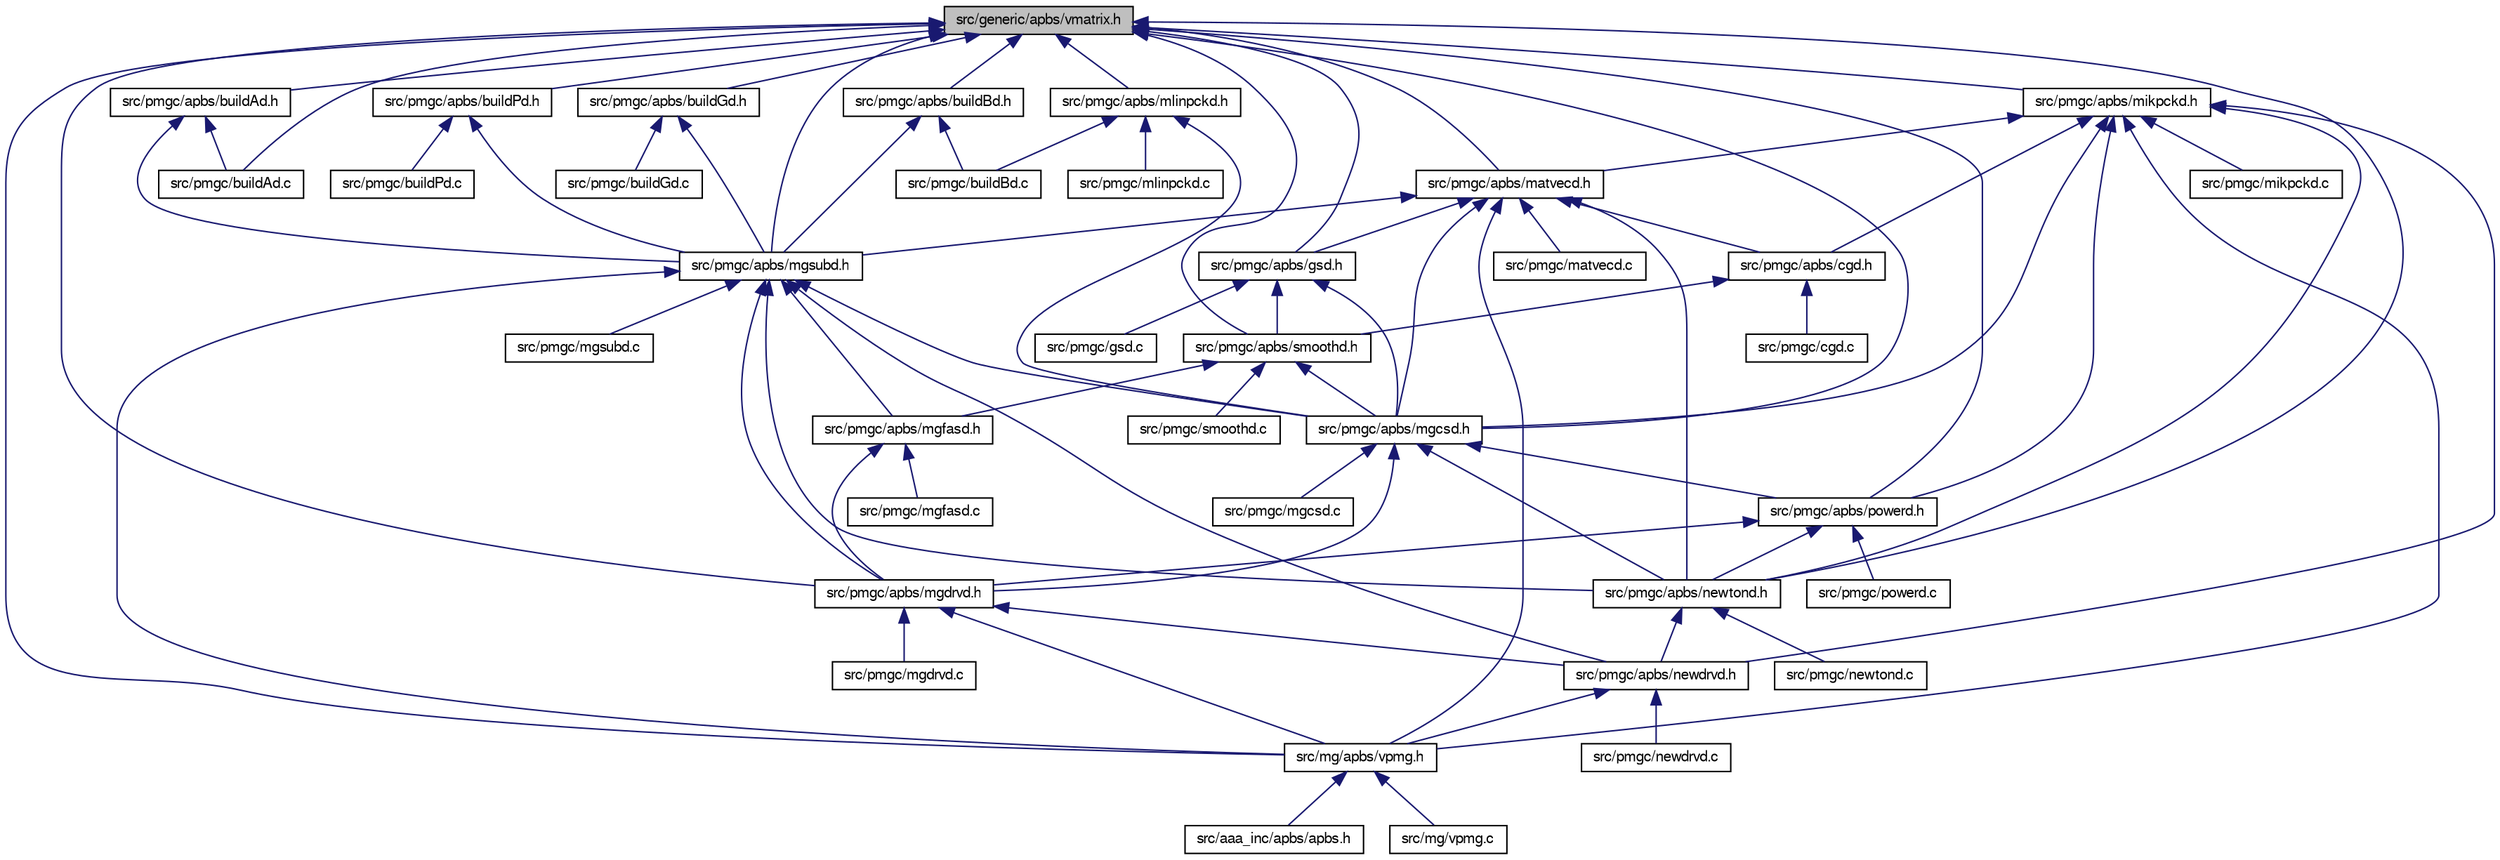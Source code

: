 digraph "src/generic/apbs/vmatrix.h"
{
  edge [fontname="FreeSans",fontsize="10",labelfontname="FreeSans",labelfontsize="10"];
  node [fontname="FreeSans",fontsize="10",shape=record];
  Node1 [label="src/generic/apbs/vmatrix.h",height=0.2,width=0.4,color="black", fillcolor="grey75", style="filled" fontcolor="black"];
  Node1 -> Node2 [dir="back",color="midnightblue",fontsize="10",style="solid",fontname="FreeSans"];
  Node2 [label="src/mg/apbs/vpmg.h",height=0.2,width=0.4,color="black", fillcolor="white", style="filled",URL="$vpmg_8h.html",tooltip="Contains declarations for class Vpmg."];
  Node2 -> Node3 [dir="back",color="midnightblue",fontsize="10",style="solid",fontname="FreeSans"];
  Node3 [label="src/aaa_inc/apbs/apbs.h",height=0.2,width=0.4,color="black", fillcolor="white", style="filled",URL="$apbs_8h.html",tooltip="Top-level header for APBS."];
  Node2 -> Node4 [dir="back",color="midnightblue",fontsize="10",style="solid",fontname="FreeSans"];
  Node4 [label="src/mg/vpmg.c",height=0.2,width=0.4,color="black", fillcolor="white", style="filled",URL="$vpmg_8c.html",tooltip="Class Vpmg methods."];
  Node1 -> Node5 [dir="back",color="midnightblue",fontsize="10",style="solid",fontname="FreeSans"];
  Node5 [label="src/pmgc/apbs/buildAd.h",height=0.2,width=0.4,color="black", fillcolor="white", style="filled",URL="$build_ad_8h_source.html"];
  Node5 -> Node6 [dir="back",color="midnightblue",fontsize="10",style="solid",fontname="FreeSans"];
  Node6 [label="src/pmgc/apbs/mgsubd.h",height=0.2,width=0.4,color="black", fillcolor="white", style="filled",URL="$mgsubd_8h_source.html"];
  Node6 -> Node2 [dir="back",color="midnightblue",fontsize="10",style="solid",fontname="FreeSans"];
  Node6 -> Node7 [dir="back",color="midnightblue",fontsize="10",style="solid",fontname="FreeSans"];
  Node7 [label="src/pmgc/apbs/mgcsd.h",height=0.2,width=0.4,color="black", fillcolor="white", style="filled",URL="$mgcsd_8h_source.html"];
  Node7 -> Node8 [dir="back",color="midnightblue",fontsize="10",style="solid",fontname="FreeSans"];
  Node8 [label="src/pmgc/apbs/mgdrvd.h",height=0.2,width=0.4,color="black", fillcolor="white", style="filled",URL="$mgdrvd_8h_source.html"];
  Node8 -> Node2 [dir="back",color="midnightblue",fontsize="10",style="solid",fontname="FreeSans"];
  Node8 -> Node9 [dir="back",color="midnightblue",fontsize="10",style="solid",fontname="FreeSans"];
  Node9 [label="src/pmgc/apbs/newdrvd.h",height=0.2,width=0.4,color="black", fillcolor="white", style="filled",URL="$newdrvd_8h_source.html"];
  Node9 -> Node2 [dir="back",color="midnightblue",fontsize="10",style="solid",fontname="FreeSans"];
  Node9 -> Node10 [dir="back",color="midnightblue",fontsize="10",style="solid",fontname="FreeSans"];
  Node10 [label="src/pmgc/newdrvd.c",height=0.2,width=0.4,color="black", fillcolor="white", style="filled",URL="$newdrvd_8c_source.html"];
  Node8 -> Node11 [dir="back",color="midnightblue",fontsize="10",style="solid",fontname="FreeSans"];
  Node11 [label="src/pmgc/mgdrvd.c",height=0.2,width=0.4,color="black", fillcolor="white", style="filled",URL="$mgdrvd_8c_source.html"];
  Node7 -> Node12 [dir="back",color="midnightblue",fontsize="10",style="solid",fontname="FreeSans"];
  Node12 [label="src/pmgc/apbs/newtond.h",height=0.2,width=0.4,color="black", fillcolor="white", style="filled",URL="$newtond_8h_source.html"];
  Node12 -> Node9 [dir="back",color="midnightblue",fontsize="10",style="solid",fontname="FreeSans"];
  Node12 -> Node13 [dir="back",color="midnightblue",fontsize="10",style="solid",fontname="FreeSans"];
  Node13 [label="src/pmgc/newtond.c",height=0.2,width=0.4,color="black", fillcolor="white", style="filled",URL="$newtond_8c_source.html"];
  Node7 -> Node14 [dir="back",color="midnightblue",fontsize="10",style="solid",fontname="FreeSans"];
  Node14 [label="src/pmgc/apbs/powerd.h",height=0.2,width=0.4,color="black", fillcolor="white", style="filled",URL="$powerd_8h_source.html"];
  Node14 -> Node8 [dir="back",color="midnightblue",fontsize="10",style="solid",fontname="FreeSans"];
  Node14 -> Node12 [dir="back",color="midnightblue",fontsize="10",style="solid",fontname="FreeSans"];
  Node14 -> Node15 [dir="back",color="midnightblue",fontsize="10",style="solid",fontname="FreeSans"];
  Node15 [label="src/pmgc/powerd.c",height=0.2,width=0.4,color="black", fillcolor="white", style="filled",URL="$powerd_8c_source.html"];
  Node7 -> Node16 [dir="back",color="midnightblue",fontsize="10",style="solid",fontname="FreeSans"];
  Node16 [label="src/pmgc/mgcsd.c",height=0.2,width=0.4,color="black", fillcolor="white", style="filled",URL="$mgcsd_8c_source.html"];
  Node6 -> Node8 [dir="back",color="midnightblue",fontsize="10",style="solid",fontname="FreeSans"];
  Node6 -> Node17 [dir="back",color="midnightblue",fontsize="10",style="solid",fontname="FreeSans"];
  Node17 [label="src/pmgc/apbs/mgfasd.h",height=0.2,width=0.4,color="black", fillcolor="white", style="filled",URL="$mgfasd_8h_source.html"];
  Node17 -> Node8 [dir="back",color="midnightblue",fontsize="10",style="solid",fontname="FreeSans"];
  Node17 -> Node18 [dir="back",color="midnightblue",fontsize="10",style="solid",fontname="FreeSans"];
  Node18 [label="src/pmgc/mgfasd.c",height=0.2,width=0.4,color="black", fillcolor="white", style="filled",URL="$mgfasd_8c_source.html"];
  Node6 -> Node9 [dir="back",color="midnightblue",fontsize="10",style="solid",fontname="FreeSans"];
  Node6 -> Node12 [dir="back",color="midnightblue",fontsize="10",style="solid",fontname="FreeSans"];
  Node6 -> Node19 [dir="back",color="midnightblue",fontsize="10",style="solid",fontname="FreeSans"];
  Node19 [label="src/pmgc/mgsubd.c",height=0.2,width=0.4,color="black", fillcolor="white", style="filled",URL="$mgsubd_8c_source.html"];
  Node5 -> Node20 [dir="back",color="midnightblue",fontsize="10",style="solid",fontname="FreeSans"];
  Node20 [label="src/pmgc/buildAd.c",height=0.2,width=0.4,color="black", fillcolor="white", style="filled",URL="$build_ad_8c_source.html"];
  Node1 -> Node21 [dir="back",color="midnightblue",fontsize="10",style="solid",fontname="FreeSans"];
  Node21 [label="src/pmgc/apbs/buildBd.h",height=0.2,width=0.4,color="black", fillcolor="white", style="filled",URL="$build_bd_8h_source.html"];
  Node21 -> Node6 [dir="back",color="midnightblue",fontsize="10",style="solid",fontname="FreeSans"];
  Node21 -> Node22 [dir="back",color="midnightblue",fontsize="10",style="solid",fontname="FreeSans"];
  Node22 [label="src/pmgc/buildBd.c",height=0.2,width=0.4,color="black", fillcolor="white", style="filled",URL="$build_bd_8c_source.html"];
  Node1 -> Node23 [dir="back",color="midnightblue",fontsize="10",style="solid",fontname="FreeSans"];
  Node23 [label="src/pmgc/apbs/buildGd.h",height=0.2,width=0.4,color="black", fillcolor="white", style="filled",URL="$build_gd_8h_source.html"];
  Node23 -> Node6 [dir="back",color="midnightblue",fontsize="10",style="solid",fontname="FreeSans"];
  Node23 -> Node24 [dir="back",color="midnightblue",fontsize="10",style="solid",fontname="FreeSans"];
  Node24 [label="src/pmgc/buildGd.c",height=0.2,width=0.4,color="black", fillcolor="white", style="filled",URL="$build_gd_8c_source.html"];
  Node1 -> Node25 [dir="back",color="midnightblue",fontsize="10",style="solid",fontname="FreeSans"];
  Node25 [label="src/pmgc/apbs/buildPd.h",height=0.2,width=0.4,color="black", fillcolor="white", style="filled",URL="$build_pd_8h_source.html"];
  Node25 -> Node6 [dir="back",color="midnightblue",fontsize="10",style="solid",fontname="FreeSans"];
  Node25 -> Node26 [dir="back",color="midnightblue",fontsize="10",style="solid",fontname="FreeSans"];
  Node26 [label="src/pmgc/buildPd.c",height=0.2,width=0.4,color="black", fillcolor="white", style="filled",URL="$build_pd_8c_source.html"];
  Node1 -> Node27 [dir="back",color="midnightblue",fontsize="10",style="solid",fontname="FreeSans"];
  Node27 [label="src/pmgc/apbs/gsd.h",height=0.2,width=0.4,color="black", fillcolor="white", style="filled",URL="$gsd_8h_source.html"];
  Node27 -> Node7 [dir="back",color="midnightblue",fontsize="10",style="solid",fontname="FreeSans"];
  Node27 -> Node28 [dir="back",color="midnightblue",fontsize="10",style="solid",fontname="FreeSans"];
  Node28 [label="src/pmgc/apbs/smoothd.h",height=0.2,width=0.4,color="black", fillcolor="white", style="filled",URL="$smoothd_8h_source.html"];
  Node28 -> Node7 [dir="back",color="midnightblue",fontsize="10",style="solid",fontname="FreeSans"];
  Node28 -> Node17 [dir="back",color="midnightblue",fontsize="10",style="solid",fontname="FreeSans"];
  Node28 -> Node29 [dir="back",color="midnightblue",fontsize="10",style="solid",fontname="FreeSans"];
  Node29 [label="src/pmgc/smoothd.c",height=0.2,width=0.4,color="black", fillcolor="white", style="filled",URL="$smoothd_8c_source.html"];
  Node27 -> Node30 [dir="back",color="midnightblue",fontsize="10",style="solid",fontname="FreeSans"];
  Node30 [label="src/pmgc/gsd.c",height=0.2,width=0.4,color="black", fillcolor="white", style="filled",URL="$gsd_8c_source.html"];
  Node1 -> Node31 [dir="back",color="midnightblue",fontsize="10",style="solid",fontname="FreeSans"];
  Node31 [label="src/pmgc/apbs/matvecd.h",height=0.2,width=0.4,color="black", fillcolor="white", style="filled",URL="$matvecd_8h_source.html"];
  Node31 -> Node2 [dir="back",color="midnightblue",fontsize="10",style="solid",fontname="FreeSans"];
  Node31 -> Node32 [dir="back",color="midnightblue",fontsize="10",style="solid",fontname="FreeSans"];
  Node32 [label="src/pmgc/apbs/cgd.h",height=0.2,width=0.4,color="black", fillcolor="white", style="filled",URL="$cgd_8h_source.html"];
  Node32 -> Node28 [dir="back",color="midnightblue",fontsize="10",style="solid",fontname="FreeSans"];
  Node32 -> Node33 [dir="back",color="midnightblue",fontsize="10",style="solid",fontname="FreeSans"];
  Node33 [label="src/pmgc/cgd.c",height=0.2,width=0.4,color="black", fillcolor="white", style="filled",URL="$cgd_8c_source.html"];
  Node31 -> Node27 [dir="back",color="midnightblue",fontsize="10",style="solid",fontname="FreeSans"];
  Node31 -> Node7 [dir="back",color="midnightblue",fontsize="10",style="solid",fontname="FreeSans"];
  Node31 -> Node6 [dir="back",color="midnightblue",fontsize="10",style="solid",fontname="FreeSans"];
  Node31 -> Node12 [dir="back",color="midnightblue",fontsize="10",style="solid",fontname="FreeSans"];
  Node31 -> Node34 [dir="back",color="midnightblue",fontsize="10",style="solid",fontname="FreeSans"];
  Node34 [label="src/pmgc/matvecd.c",height=0.2,width=0.4,color="black", fillcolor="white", style="filled",URL="$matvecd_8c_source.html"];
  Node1 -> Node7 [dir="back",color="midnightblue",fontsize="10",style="solid",fontname="FreeSans"];
  Node1 -> Node8 [dir="back",color="midnightblue",fontsize="10",style="solid",fontname="FreeSans"];
  Node1 -> Node6 [dir="back",color="midnightblue",fontsize="10",style="solid",fontname="FreeSans"];
  Node1 -> Node35 [dir="back",color="midnightblue",fontsize="10",style="solid",fontname="FreeSans"];
  Node35 [label="src/pmgc/apbs/mikpckd.h",height=0.2,width=0.4,color="black", fillcolor="white", style="filled",URL="$mikpckd_8h_source.html"];
  Node35 -> Node2 [dir="back",color="midnightblue",fontsize="10",style="solid",fontname="FreeSans"];
  Node35 -> Node32 [dir="back",color="midnightblue",fontsize="10",style="solid",fontname="FreeSans"];
  Node35 -> Node31 [dir="back",color="midnightblue",fontsize="10",style="solid",fontname="FreeSans"];
  Node35 -> Node7 [dir="back",color="midnightblue",fontsize="10",style="solid",fontname="FreeSans"];
  Node35 -> Node9 [dir="back",color="midnightblue",fontsize="10",style="solid",fontname="FreeSans"];
  Node35 -> Node12 [dir="back",color="midnightblue",fontsize="10",style="solid",fontname="FreeSans"];
  Node35 -> Node14 [dir="back",color="midnightblue",fontsize="10",style="solid",fontname="FreeSans"];
  Node35 -> Node36 [dir="back",color="midnightblue",fontsize="10",style="solid",fontname="FreeSans"];
  Node36 [label="src/pmgc/mikpckd.c",height=0.2,width=0.4,color="black", fillcolor="white", style="filled",URL="$mikpckd_8c_source.html"];
  Node1 -> Node37 [dir="back",color="midnightblue",fontsize="10",style="solid",fontname="FreeSans"];
  Node37 [label="src/pmgc/apbs/mlinpckd.h",height=0.2,width=0.4,color="black", fillcolor="white", style="filled",URL="$mlinpckd_8h_source.html"];
  Node37 -> Node7 [dir="back",color="midnightblue",fontsize="10",style="solid",fontname="FreeSans"];
  Node37 -> Node22 [dir="back",color="midnightblue",fontsize="10",style="solid",fontname="FreeSans"];
  Node37 -> Node38 [dir="back",color="midnightblue",fontsize="10",style="solid",fontname="FreeSans"];
  Node38 [label="src/pmgc/mlinpckd.c",height=0.2,width=0.4,color="black", fillcolor="white", style="filled",URL="$mlinpckd_8c_source.html"];
  Node1 -> Node12 [dir="back",color="midnightblue",fontsize="10",style="solid",fontname="FreeSans"];
  Node1 -> Node14 [dir="back",color="midnightblue",fontsize="10",style="solid",fontname="FreeSans"];
  Node1 -> Node28 [dir="back",color="midnightblue",fontsize="10",style="solid",fontname="FreeSans"];
  Node1 -> Node20 [dir="back",color="midnightblue",fontsize="10",style="solid",fontname="FreeSans"];
}
